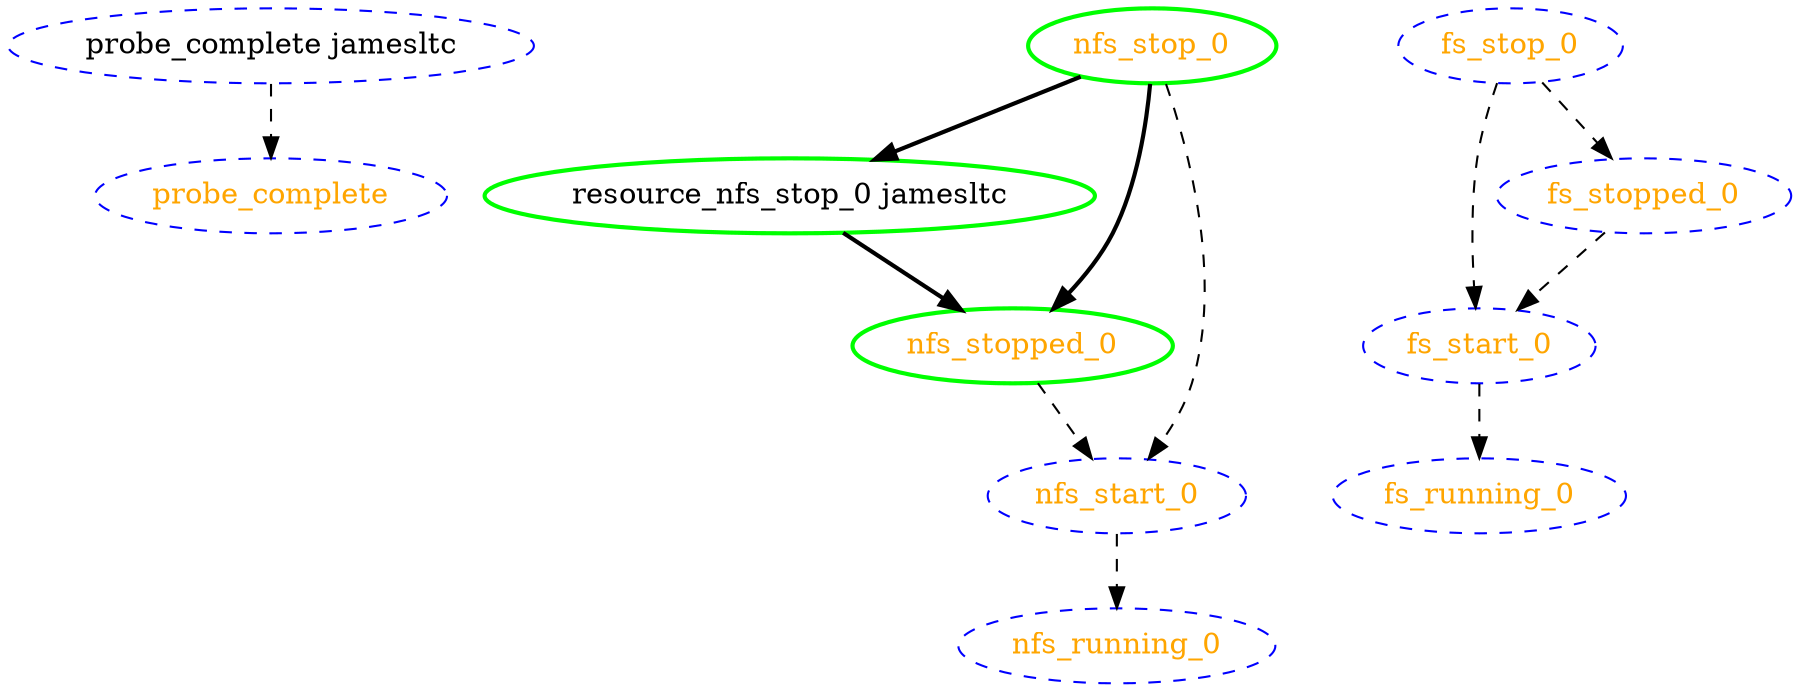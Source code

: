 digraph "g" {
	size = "30,30"
"probe_complete" [ style="dashed" color="blue" fontcolor="orange" ]
"probe_complete jamesltc" [ style="dashed" color="blue" fontcolor="black" ]
"resource_nfs_stop_0 jamesltc" [ style=bold color="green" fontcolor="black" ]
"nfs_start_0" [ style="dashed" color="blue" fontcolor="orange" ]
"nfs_running_0" [ style="dashed" color="blue" fontcolor="orange" ]
"nfs_stop_0" [ style=bold color="green" fontcolor="orange" ]
"nfs_stopped_0" [ style=bold color="green" fontcolor="orange" ]
"fs_start_0" [ style="dashed" color="blue" fontcolor="orange" ]
"fs_running_0" [ style="dashed" color="blue" fontcolor="orange" ]
"fs_stop_0" [ style="dashed" color="blue" fontcolor="orange" ]
"fs_stopped_0" [ style="dashed" color="blue" fontcolor="orange" ]
"probe_complete jamesltc" -> "probe_complete" [ style = dashed]
"nfs_stop_0" -> "resource_nfs_stop_0 jamesltc" [ style = bold]
"nfs_stop_0" -> "nfs_start_0" [ style = dashed]
"nfs_stopped_0" -> "nfs_start_0" [ style = dashed]
"nfs_start_0" -> "nfs_running_0" [ style = dashed]
"resource_nfs_stop_0 jamesltc" -> "nfs_stopped_0" [ style = bold]
"nfs_stop_0" -> "nfs_stopped_0" [ style = bold]
"fs_stop_0" -> "fs_start_0" [ style = dashed]
"fs_stopped_0" -> "fs_start_0" [ style = dashed]
"fs_start_0" -> "fs_running_0" [ style = dashed]
"fs_stop_0" -> "fs_stopped_0" [ style = dashed]
}
